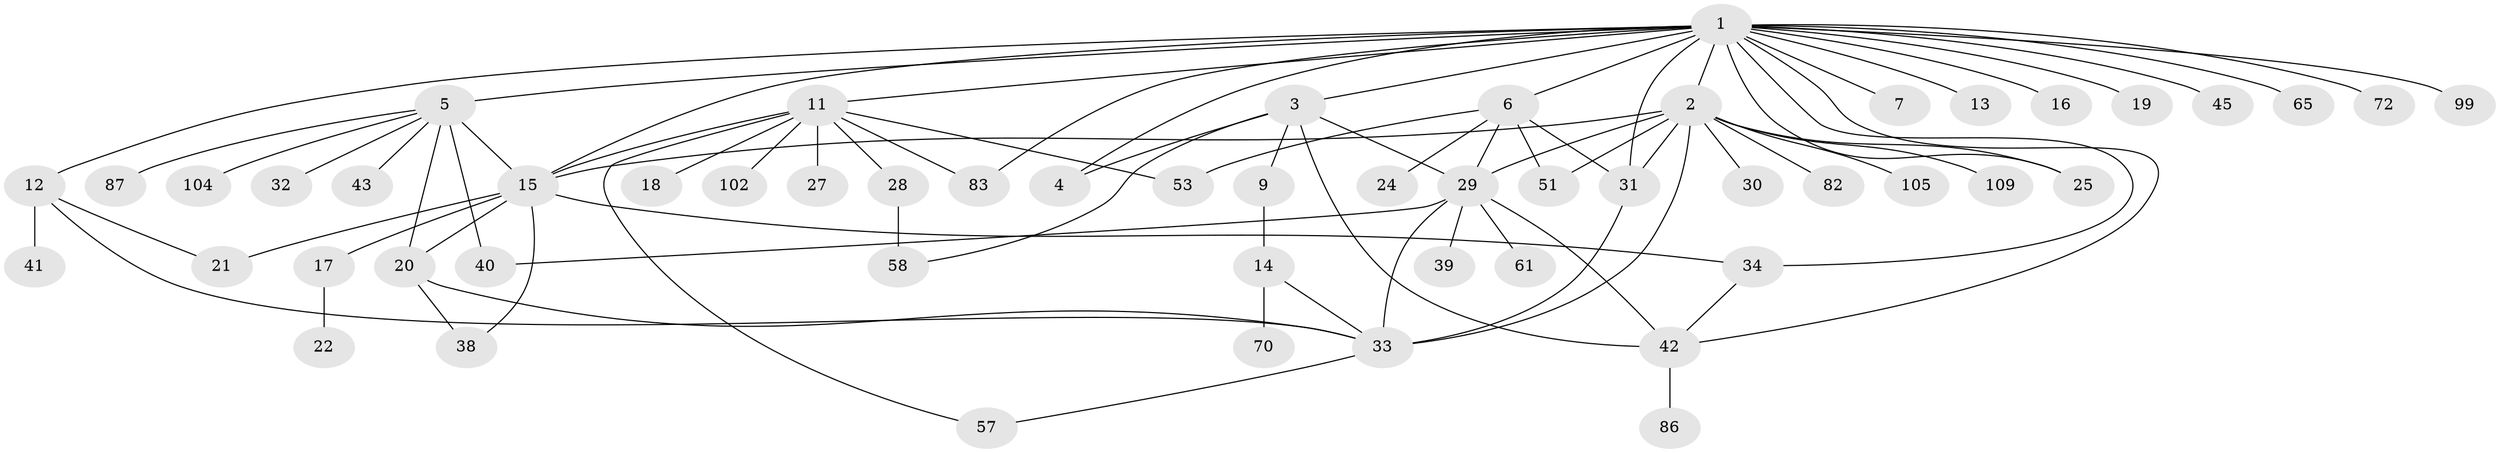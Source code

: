 // original degree distribution, {22: 0.009174311926605505, 14: 0.009174311926605505, 9: 0.027522935779816515, 2: 0.25688073394495414, 6: 0.03669724770642202, 1: 0.46788990825688076, 5: 0.027522935779816515, 3: 0.10091743119266056, 13: 0.009174311926605505, 4: 0.03669724770642202, 8: 0.009174311926605505, 7: 0.009174311926605505}
// Generated by graph-tools (version 1.1) at 2025/18/03/04/25 18:18:07]
// undirected, 54 vertices, 80 edges
graph export_dot {
graph [start="1"]
  node [color=gray90,style=filled];
  1;
  2;
  3 [super="+46+78+63+44"];
  4;
  5 [super="+23"];
  6 [super="+8+10+67+71"];
  7;
  9;
  11;
  12 [super="+66"];
  13;
  14;
  15 [super="+94+88+52+48+55+26"];
  16;
  17;
  18;
  19;
  20 [super="+91+106"];
  21;
  22;
  24 [super="+84+81"];
  25 [super="+80+95+54"];
  27;
  28;
  29 [super="+35+37+73+103"];
  30;
  31 [super="+49+79"];
  32;
  33 [super="+47+50+36"];
  34;
  38;
  39 [super="+59"];
  40 [super="+75"];
  41;
  42 [super="+68"];
  43;
  45;
  51;
  53 [super="+85"];
  57;
  58 [super="+60"];
  61;
  65;
  70;
  72;
  82;
  83;
  86;
  87;
  99;
  102;
  104;
  105;
  109;
  1 -- 2;
  1 -- 3;
  1 -- 4;
  1 -- 5;
  1 -- 6;
  1 -- 7;
  1 -- 11;
  1 -- 12;
  1 -- 13;
  1 -- 15 [weight=2];
  1 -- 16;
  1 -- 19;
  1 -- 25;
  1 -- 34;
  1 -- 45;
  1 -- 65;
  1 -- 72;
  1 -- 83;
  1 -- 99;
  1 -- 42;
  1 -- 31;
  2 -- 15 [weight=2];
  2 -- 25 [weight=2];
  2 -- 30;
  2 -- 31;
  2 -- 33 [weight=2];
  2 -- 51;
  2 -- 82;
  2 -- 105;
  2 -- 109;
  2 -- 29;
  3 -- 4;
  3 -- 9;
  3 -- 29;
  3 -- 58;
  3 -- 42;
  5 -- 32;
  5 -- 87;
  5 -- 40 [weight=2];
  5 -- 20;
  5 -- 43;
  5 -- 104;
  5 -- 15 [weight=2];
  6 -- 24;
  6 -- 51;
  6 -- 53;
  6 -- 31;
  6 -- 29;
  9 -- 14;
  11 -- 18;
  11 -- 27;
  11 -- 28;
  11 -- 53;
  11 -- 57;
  11 -- 83;
  11 -- 102;
  11 -- 15;
  12 -- 21;
  12 -- 33;
  12 -- 41;
  14 -- 70;
  14 -- 33;
  15 -- 17;
  15 -- 20;
  15 -- 21;
  15 -- 38;
  15 -- 34;
  17 -- 22;
  20 -- 38;
  20 -- 33;
  28 -- 58 [weight=2];
  29 -- 42;
  29 -- 61;
  29 -- 40;
  29 -- 33;
  29 -- 39;
  31 -- 33 [weight=2];
  33 -- 57;
  34 -- 42;
  42 -- 86;
}
